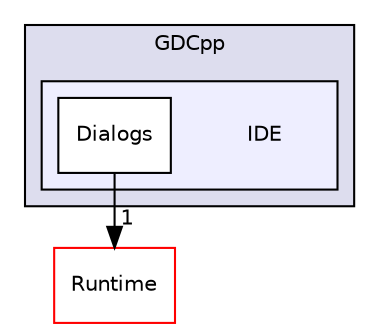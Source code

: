 digraph "IDE" {
  compound=true
  node [ fontsize="10", fontname="Helvetica"];
  edge [ labelfontsize="10", labelfontname="Helvetica"];
  subgraph clusterdir_d2357026098860ba2e16e48ff3d9516a {
    graph [ bgcolor="#ddddee", pencolor="black", label="GDCpp" fontname="Helvetica", fontsize="10", URL="dir_d2357026098860ba2e16e48ff3d9516a.html"]
  subgraph clusterdir_3a2be82186ec7cb4ff5d24d32705824f {
    graph [ bgcolor="#eeeeff", pencolor="black", label="" URL="dir_3a2be82186ec7cb4ff5d24d32705824f.html"];
    dir_3a2be82186ec7cb4ff5d24d32705824f [shape=plaintext label="IDE"];
    dir_56f7d5d3f200ecbfa62550a99f8414d4 [shape=box label="Dialogs" color="black" fillcolor="white" style="filled" URL="dir_56f7d5d3f200ecbfa62550a99f8414d4.html"];
  }
  }
  dir_7aefbae60249d8db3c9a686a9296d9b4 [shape=box label="Runtime" fillcolor="white" style="filled" color="red" URL="dir_7aefbae60249d8db3c9a686a9296d9b4.html"];
  dir_56f7d5d3f200ecbfa62550a99f8414d4->dir_7aefbae60249d8db3c9a686a9296d9b4 [headlabel="1", labeldistance=1.5 headhref="dir_000007_000003.html"];
}
